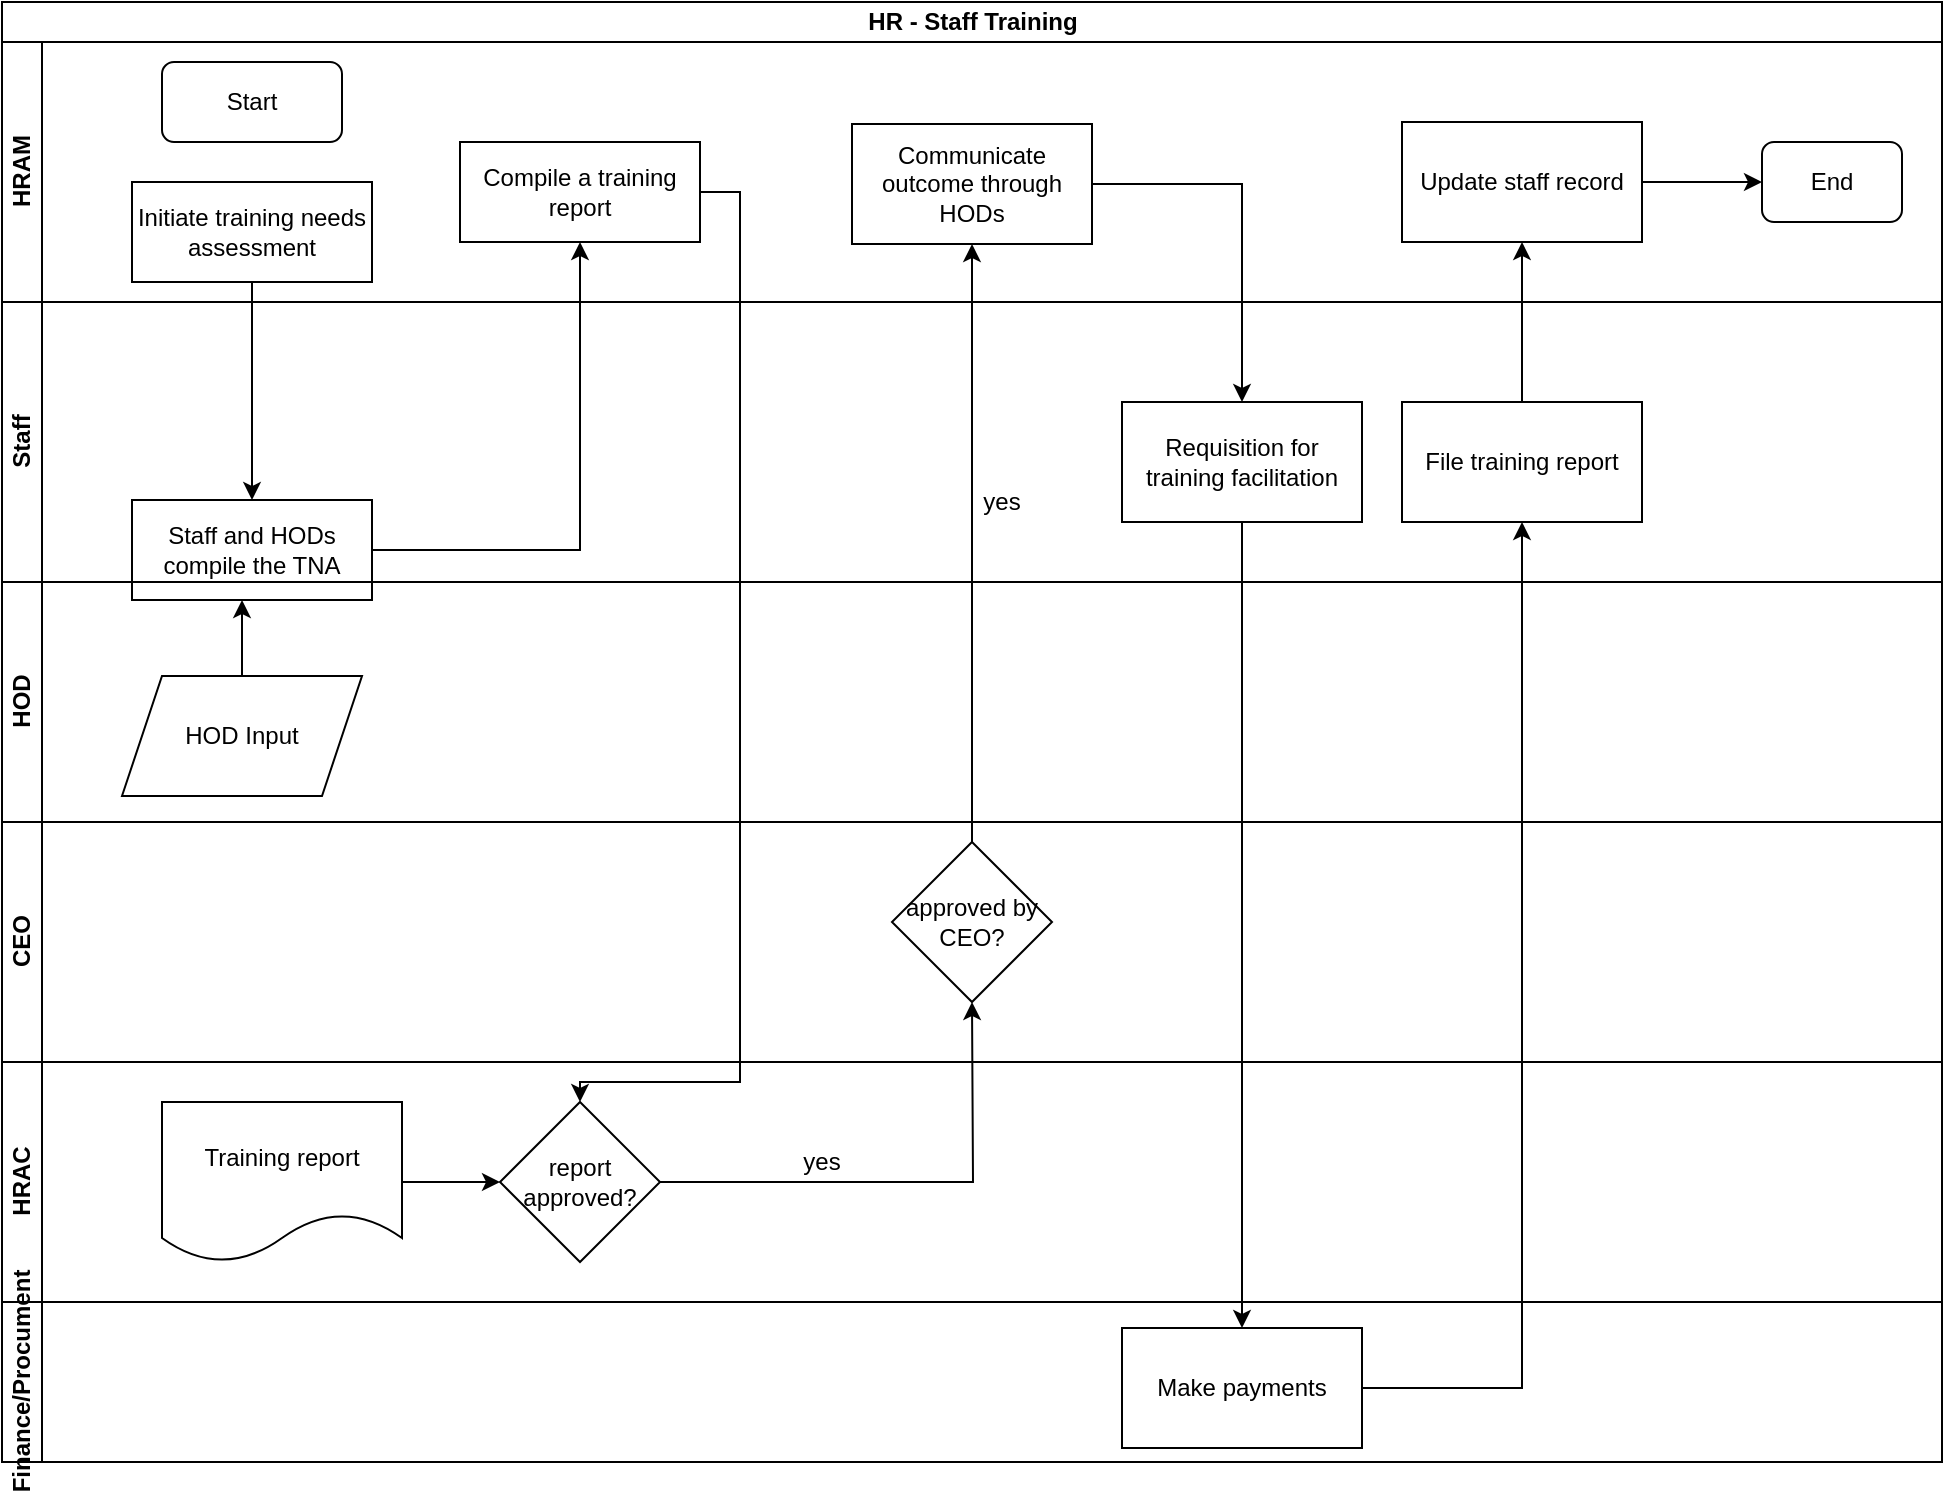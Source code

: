 <mxfile version="13.6.5" type="github">
  <diagram id="MUMl1AOEiHsQtTnx1c6c" name="Page-1">
    <mxGraphModel dx="1038" dy="547" grid="1" gridSize="10" guides="1" tooltips="1" connect="1" arrows="1" fold="1" page="1" pageScale="1" pageWidth="1169" pageHeight="827" math="0" shadow="0">
      <root>
        <mxCell id="0" />
        <mxCell id="1" parent="0" />
        <mxCell id="5zjQEvkOS0VVOXx_LxIS-1" value="HR - Staff Training" style="swimlane;html=1;childLayout=stackLayout;resizeParent=1;resizeParentMax=0;horizontal=1;startSize=20;horizontalStack=0;" vertex="1" parent="1">
          <mxGeometry x="50" y="91" width="970" height="730" as="geometry" />
        </mxCell>
        <mxCell id="5zjQEvkOS0VVOXx_LxIS-2" value="HRAM" style="swimlane;html=1;startSize=20;horizontal=0;" vertex="1" parent="5zjQEvkOS0VVOXx_LxIS-1">
          <mxGeometry y="20" width="970" height="130" as="geometry" />
        </mxCell>
        <mxCell id="5zjQEvkOS0VVOXx_LxIS-8" value="Start" style="rounded=1;whiteSpace=wrap;html=1;" vertex="1" parent="5zjQEvkOS0VVOXx_LxIS-2">
          <mxGeometry x="80" y="10" width="90" height="40" as="geometry" />
        </mxCell>
        <mxCell id="5zjQEvkOS0VVOXx_LxIS-23" value="Communicate outcome through HODs" style="whiteSpace=wrap;html=1;" vertex="1" parent="5zjQEvkOS0VVOXx_LxIS-2">
          <mxGeometry x="425" y="41" width="120" height="60" as="geometry" />
        </mxCell>
        <mxCell id="5zjQEvkOS0VVOXx_LxIS-12" value="Compile a training report" style="rounded=0;whiteSpace=wrap;html=1;" vertex="1" parent="5zjQEvkOS0VVOXx_LxIS-2">
          <mxGeometry x="229" y="50" width="120" height="50" as="geometry" />
        </mxCell>
        <mxCell id="5zjQEvkOS0VVOXx_LxIS-9" value="Initiate training needs assessment" style="rounded=0;whiteSpace=wrap;html=1;" vertex="1" parent="5zjQEvkOS0VVOXx_LxIS-2">
          <mxGeometry x="65" y="70" width="120" height="50" as="geometry" />
        </mxCell>
        <mxCell id="5zjQEvkOS0VVOXx_LxIS-36" value="Update staff record" style="whiteSpace=wrap;html=1;" vertex="1" parent="5zjQEvkOS0VVOXx_LxIS-2">
          <mxGeometry x="700" y="40" width="120" height="60" as="geometry" />
        </mxCell>
        <mxCell id="5zjQEvkOS0VVOXx_LxIS-38" value="End" style="rounded=1;whiteSpace=wrap;html=1;" vertex="1" parent="5zjQEvkOS0VVOXx_LxIS-2">
          <mxGeometry x="880" y="50" width="70" height="40" as="geometry" />
        </mxCell>
        <mxCell id="5zjQEvkOS0VVOXx_LxIS-39" value="" style="endArrow=classic;html=1;exitX=1;exitY=0.5;exitDx=0;exitDy=0;entryX=0;entryY=0.5;entryDx=0;entryDy=0;" edge="1" parent="5zjQEvkOS0VVOXx_LxIS-2" source="5zjQEvkOS0VVOXx_LxIS-36" target="5zjQEvkOS0VVOXx_LxIS-38">
          <mxGeometry width="50" height="50" relative="1" as="geometry">
            <mxPoint x="610" y="249" as="sourcePoint" />
            <mxPoint x="660" y="199" as="targetPoint" />
          </mxGeometry>
        </mxCell>
        <mxCell id="5zjQEvkOS0VVOXx_LxIS-3" value="Staff" style="swimlane;html=1;startSize=20;horizontal=0;" vertex="1" parent="5zjQEvkOS0VVOXx_LxIS-1">
          <mxGeometry y="150" width="970" height="140" as="geometry" />
        </mxCell>
        <mxCell id="5zjQEvkOS0VVOXx_LxIS-32" value="File training report" style="whiteSpace=wrap;html=1;" vertex="1" parent="5zjQEvkOS0VVOXx_LxIS-3">
          <mxGeometry x="700" y="50" width="120" height="60" as="geometry" />
        </mxCell>
        <mxCell id="5zjQEvkOS0VVOXx_LxIS-28" value="Requisition for training facilitation" style="whiteSpace=wrap;html=1;" vertex="1" parent="5zjQEvkOS0VVOXx_LxIS-3">
          <mxGeometry x="560" y="50" width="120" height="60" as="geometry" />
        </mxCell>
        <mxCell id="5zjQEvkOS0VVOXx_LxIS-10" value="Staff and HODs compile the TNA" style="rounded=0;whiteSpace=wrap;html=1;" vertex="1" parent="5zjQEvkOS0VVOXx_LxIS-3">
          <mxGeometry x="65" y="99" width="120" height="50" as="geometry" />
        </mxCell>
        <mxCell id="5zjQEvkOS0VVOXx_LxIS-27" value="yes" style="text;html=1;strokeColor=none;fillColor=none;align=center;verticalAlign=middle;whiteSpace=wrap;rounded=0;" vertex="1" parent="5zjQEvkOS0VVOXx_LxIS-3">
          <mxGeometry x="480" y="90" width="40" height="20" as="geometry" />
        </mxCell>
        <mxCell id="5zjQEvkOS0VVOXx_LxIS-4" value="HOD" style="swimlane;html=1;startSize=20;horizontal=0;" vertex="1" parent="5zjQEvkOS0VVOXx_LxIS-1">
          <mxGeometry y="290" width="970" height="120" as="geometry" />
        </mxCell>
        <mxCell id="5zjQEvkOS0VVOXx_LxIS-34" value="HOD Input" style="shape=parallelogram;perimeter=parallelogramPerimeter;whiteSpace=wrap;html=1;fixedSize=1;" vertex="1" parent="5zjQEvkOS0VVOXx_LxIS-4">
          <mxGeometry x="60" y="47" width="120" height="60" as="geometry" />
        </mxCell>
        <mxCell id="5zjQEvkOS0VVOXx_LxIS-5" value="CEO" style="swimlane;html=1;startSize=20;horizontal=0;" vertex="1" parent="5zjQEvkOS0VVOXx_LxIS-1">
          <mxGeometry y="410" width="970" height="120" as="geometry" />
        </mxCell>
        <mxCell id="5zjQEvkOS0VVOXx_LxIS-21" value="approved by CEO?" style="rhombus;whiteSpace=wrap;html=1;" vertex="1" parent="5zjQEvkOS0VVOXx_LxIS-5">
          <mxGeometry x="445" y="10" width="80" height="80" as="geometry" />
        </mxCell>
        <mxCell id="5zjQEvkOS0VVOXx_LxIS-6" value="HRAC" style="swimlane;html=1;startSize=20;horizontal=0;" vertex="1" parent="5zjQEvkOS0VVOXx_LxIS-1">
          <mxGeometry y="530" width="970" height="120" as="geometry" />
        </mxCell>
        <mxCell id="5zjQEvkOS0VVOXx_LxIS-14" value="report approved?" style="rhombus;whiteSpace=wrap;html=1;rounded=0;" vertex="1" parent="5zjQEvkOS0VVOXx_LxIS-6">
          <mxGeometry x="249" y="20" width="80" height="80" as="geometry" />
        </mxCell>
        <mxCell id="5zjQEvkOS0VVOXx_LxIS-16" value="Training report" style="shape=document;whiteSpace=wrap;html=1;boundedLbl=1;" vertex="1" parent="5zjQEvkOS0VVOXx_LxIS-6">
          <mxGeometry x="80" y="20" width="120" height="80" as="geometry" />
        </mxCell>
        <mxCell id="5zjQEvkOS0VVOXx_LxIS-18" value="" style="edgeStyle=orthogonalEdgeStyle;rounded=0;orthogonalLoop=1;jettySize=auto;html=1;entryX=0;entryY=0.5;entryDx=0;entryDy=0;" edge="1" parent="5zjQEvkOS0VVOXx_LxIS-6" source="5zjQEvkOS0VVOXx_LxIS-16" target="5zjQEvkOS0VVOXx_LxIS-14">
          <mxGeometry relative="1" as="geometry">
            <mxPoint x="290" y="60" as="targetPoint" />
          </mxGeometry>
        </mxCell>
        <mxCell id="5zjQEvkOS0VVOXx_LxIS-22" value="yes" style="text;html=1;strokeColor=none;fillColor=none;align=center;verticalAlign=middle;whiteSpace=wrap;rounded=0;" vertex="1" parent="5zjQEvkOS0VVOXx_LxIS-6">
          <mxGeometry x="390" y="40" width="40" height="20" as="geometry" />
        </mxCell>
        <mxCell id="5zjQEvkOS0VVOXx_LxIS-7" value="Finance/Procument" style="swimlane;html=1;startSize=20;horizontal=0;" vertex="1" parent="5zjQEvkOS0VVOXx_LxIS-1">
          <mxGeometry y="650" width="970" height="80" as="geometry" />
        </mxCell>
        <mxCell id="5zjQEvkOS0VVOXx_LxIS-30" value="Make payments" style="whiteSpace=wrap;html=1;" vertex="1" parent="5zjQEvkOS0VVOXx_LxIS-7">
          <mxGeometry x="560" y="13" width="120" height="60" as="geometry" />
        </mxCell>
        <mxCell id="5zjQEvkOS0VVOXx_LxIS-11" value="" style="edgeStyle=orthogonalEdgeStyle;rounded=0;orthogonalLoop=1;jettySize=auto;html=1;" edge="1" parent="5zjQEvkOS0VVOXx_LxIS-1" source="5zjQEvkOS0VVOXx_LxIS-9" target="5zjQEvkOS0VVOXx_LxIS-10">
          <mxGeometry relative="1" as="geometry" />
        </mxCell>
        <mxCell id="5zjQEvkOS0VVOXx_LxIS-13" value="" style="edgeStyle=orthogonalEdgeStyle;rounded=0;orthogonalLoop=1;jettySize=auto;html=1;" edge="1" parent="5zjQEvkOS0VVOXx_LxIS-1" source="5zjQEvkOS0VVOXx_LxIS-10" target="5zjQEvkOS0VVOXx_LxIS-12">
          <mxGeometry relative="1" as="geometry" />
        </mxCell>
        <mxCell id="5zjQEvkOS0VVOXx_LxIS-15" value="" style="edgeStyle=orthogonalEdgeStyle;rounded=0;orthogonalLoop=1;jettySize=auto;html=1;exitX=1;exitY=0.5;exitDx=0;exitDy=0;" edge="1" parent="5zjQEvkOS0VVOXx_LxIS-1" source="5zjQEvkOS0VVOXx_LxIS-12" target="5zjQEvkOS0VVOXx_LxIS-14">
          <mxGeometry relative="1" as="geometry">
            <Array as="points">
              <mxPoint x="369" y="95" />
              <mxPoint x="369" y="540" />
              <mxPoint x="289" y="540" />
            </Array>
          </mxGeometry>
        </mxCell>
        <mxCell id="5zjQEvkOS0VVOXx_LxIS-20" value="" style="edgeStyle=orthogonalEdgeStyle;rounded=0;orthogonalLoop=1;jettySize=auto;html=1;" edge="1" parent="5zjQEvkOS0VVOXx_LxIS-1" source="5zjQEvkOS0VVOXx_LxIS-14">
          <mxGeometry relative="1" as="geometry">
            <mxPoint x="485" y="500" as="targetPoint" />
          </mxGeometry>
        </mxCell>
        <mxCell id="5zjQEvkOS0VVOXx_LxIS-24" value="" style="edgeStyle=orthogonalEdgeStyle;rounded=0;orthogonalLoop=1;jettySize=auto;html=1;" edge="1" parent="5zjQEvkOS0VVOXx_LxIS-1" source="5zjQEvkOS0VVOXx_LxIS-21" target="5zjQEvkOS0VVOXx_LxIS-23">
          <mxGeometry relative="1" as="geometry" />
        </mxCell>
        <mxCell id="5zjQEvkOS0VVOXx_LxIS-29" value="" style="edgeStyle=orthogonalEdgeStyle;rounded=0;orthogonalLoop=1;jettySize=auto;html=1;" edge="1" parent="5zjQEvkOS0VVOXx_LxIS-1" source="5zjQEvkOS0VVOXx_LxIS-23" target="5zjQEvkOS0VVOXx_LxIS-28">
          <mxGeometry relative="1" as="geometry" />
        </mxCell>
        <mxCell id="5zjQEvkOS0VVOXx_LxIS-31" value="" style="edgeStyle=orthogonalEdgeStyle;rounded=0;orthogonalLoop=1;jettySize=auto;html=1;" edge="1" parent="5zjQEvkOS0VVOXx_LxIS-1" source="5zjQEvkOS0VVOXx_LxIS-28" target="5zjQEvkOS0VVOXx_LxIS-30">
          <mxGeometry relative="1" as="geometry" />
        </mxCell>
        <mxCell id="5zjQEvkOS0VVOXx_LxIS-33" value="" style="edgeStyle=orthogonalEdgeStyle;rounded=0;orthogonalLoop=1;jettySize=auto;html=1;" edge="1" parent="5zjQEvkOS0VVOXx_LxIS-1" source="5zjQEvkOS0VVOXx_LxIS-30" target="5zjQEvkOS0VVOXx_LxIS-32">
          <mxGeometry relative="1" as="geometry" />
        </mxCell>
        <mxCell id="5zjQEvkOS0VVOXx_LxIS-37" value="" style="edgeStyle=orthogonalEdgeStyle;rounded=0;orthogonalLoop=1;jettySize=auto;html=1;" edge="1" parent="5zjQEvkOS0VVOXx_LxIS-1" source="5zjQEvkOS0VVOXx_LxIS-32" target="5zjQEvkOS0VVOXx_LxIS-36">
          <mxGeometry relative="1" as="geometry" />
        </mxCell>
        <mxCell id="5zjQEvkOS0VVOXx_LxIS-35" value="" style="endArrow=classic;html=1;exitX=0.5;exitY=0;exitDx=0;exitDy=0;" edge="1" parent="1" source="5zjQEvkOS0VVOXx_LxIS-34">
          <mxGeometry width="50" height="50" relative="1" as="geometry">
            <mxPoint x="330" y="410" as="sourcePoint" />
            <mxPoint x="170" y="390" as="targetPoint" />
          </mxGeometry>
        </mxCell>
      </root>
    </mxGraphModel>
  </diagram>
</mxfile>
